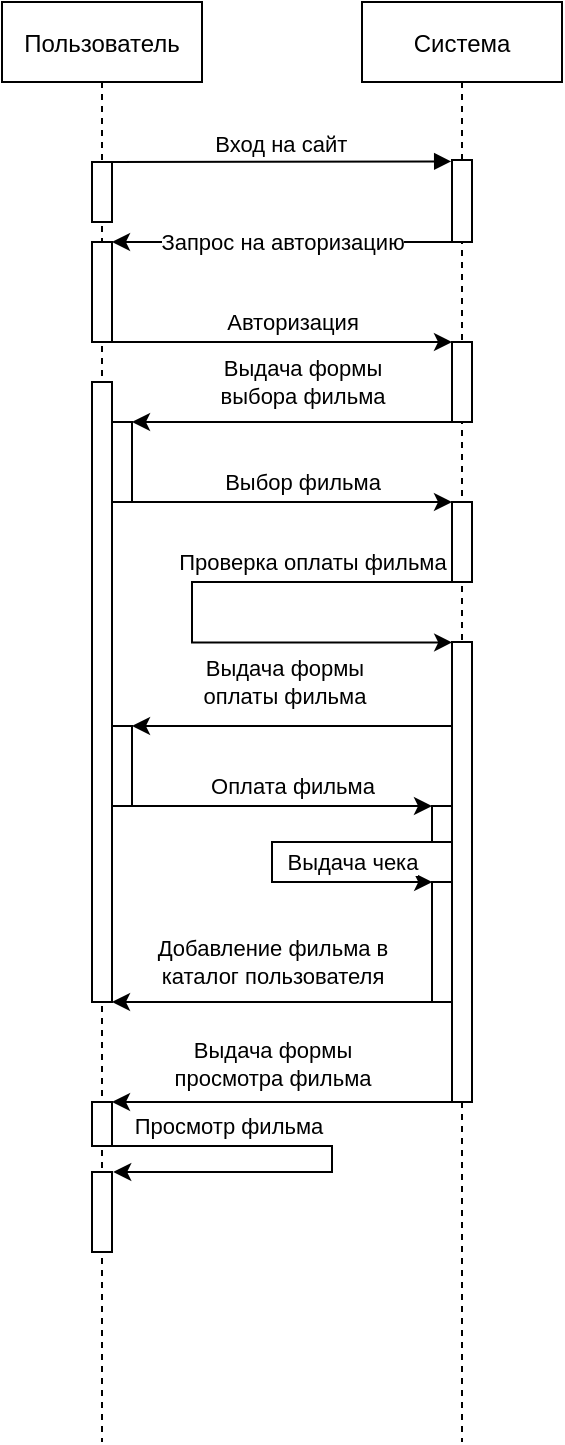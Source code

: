 <mxfile version="16.5.6" type="device"><diagram id="kgpKYQtTHZ0yAKxKKP6v" name="Page-1"><mxGraphModel dx="699" dy="359" grid="1" gridSize="10" guides="1" tooltips="1" connect="1" arrows="1" fold="1" page="1" pageScale="1" pageWidth="850" pageHeight="1100" math="0" shadow="0"><root><mxCell id="0"/><mxCell id="1" parent="0"/><mxCell id="3nuBFxr9cyL0pnOWT2aG-1" value="Пользователь" style="shape=umlLifeline;perimeter=lifelinePerimeter;container=1;collapsible=0;recursiveResize=0;rounded=0;shadow=0;strokeWidth=1;" parent="1" vertex="1"><mxGeometry x="305" y="80" width="100" height="720" as="geometry"/></mxCell><mxCell id="Xeq3GtCyi01hs1h0YEW6-10" value="" style="points=[];perimeter=orthogonalPerimeter;rounded=0;shadow=0;strokeWidth=1;" vertex="1" parent="3nuBFxr9cyL0pnOWT2aG-1"><mxGeometry x="45" y="120" width="10" height="50" as="geometry"/></mxCell><mxCell id="Xeq3GtCyi01hs1h0YEW6-15" value="" style="points=[];perimeter=orthogonalPerimeter;rounded=0;shadow=0;strokeWidth=1;" vertex="1" parent="3nuBFxr9cyL0pnOWT2aG-1"><mxGeometry x="55" y="210" width="10" height="40" as="geometry"/></mxCell><mxCell id="Xeq3GtCyi01hs1h0YEW6-23" value="" style="points=[];perimeter=orthogonalPerimeter;rounded=0;shadow=0;strokeWidth=1;" vertex="1" parent="3nuBFxr9cyL0pnOWT2aG-1"><mxGeometry x="45" y="80" width="10" height="30" as="geometry"/></mxCell><mxCell id="Xeq3GtCyi01hs1h0YEW6-29" value="Просмотр фильма" style="edgeStyle=orthogonalEdgeStyle;rounded=0;orthogonalLoop=1;jettySize=auto;html=1;entryX=1.058;entryY=-0.011;entryDx=0;entryDy=0;entryPerimeter=0;" edge="1" parent="3nuBFxr9cyL0pnOWT2aG-1" target="Xeq3GtCyi01hs1h0YEW6-28"><mxGeometry x="-0.5" y="10" relative="1" as="geometry"><mxPoint x="55.0" y="572.007" as="sourcePoint"/><mxPoint x="55.33" y="594.16" as="targetPoint"/><Array as="points"><mxPoint x="165" y="572"/><mxPoint x="165" y="585"/><mxPoint x="56" y="585"/></Array><mxPoint as="offset"/></mxGeometry></mxCell><mxCell id="Xeq3GtCyi01hs1h0YEW6-25" value="" style="points=[];perimeter=orthogonalPerimeter;rounded=0;shadow=0;strokeWidth=1;" vertex="1" parent="3nuBFxr9cyL0pnOWT2aG-1"><mxGeometry x="45" y="550" width="10" height="22" as="geometry"/></mxCell><mxCell id="Xeq3GtCyi01hs1h0YEW6-28" value="" style="points=[];perimeter=orthogonalPerimeter;rounded=0;shadow=0;strokeWidth=1;" vertex="1" parent="3nuBFxr9cyL0pnOWT2aG-1"><mxGeometry x="45" y="585" width="10" height="40" as="geometry"/></mxCell><mxCell id="Xeq3GtCyi01hs1h0YEW6-30" value="" style="points=[];perimeter=orthogonalPerimeter;rounded=0;shadow=0;strokeWidth=1;" vertex="1" parent="3nuBFxr9cyL0pnOWT2aG-1"><mxGeometry x="55" y="362" width="10" height="40" as="geometry"/></mxCell><mxCell id="Xeq3GtCyi01hs1h0YEW6-37" value="" style="points=[];perimeter=orthogonalPerimeter;rounded=0;shadow=0;strokeWidth=1;" vertex="1" parent="3nuBFxr9cyL0pnOWT2aG-1"><mxGeometry x="45" y="190" width="10" height="310" as="geometry"/></mxCell><mxCell id="3nuBFxr9cyL0pnOWT2aG-5" value="Система" style="shape=umlLifeline;perimeter=lifelinePerimeter;container=1;collapsible=0;recursiveResize=0;rounded=0;shadow=0;strokeWidth=1;" parent="1" vertex="1"><mxGeometry x="485" y="80" width="100" height="720" as="geometry"/></mxCell><mxCell id="3nuBFxr9cyL0pnOWT2aG-6" value="" style="points=[];perimeter=orthogonalPerimeter;rounded=0;shadow=0;strokeWidth=1;" parent="3nuBFxr9cyL0pnOWT2aG-5" vertex="1"><mxGeometry x="45" y="79" width="10" height="41" as="geometry"/></mxCell><mxCell id="Xeq3GtCyi01hs1h0YEW6-12" value="" style="points=[];perimeter=orthogonalPerimeter;rounded=0;shadow=0;strokeWidth=1;" vertex="1" parent="3nuBFxr9cyL0pnOWT2aG-5"><mxGeometry x="45" y="170" width="10" height="40" as="geometry"/></mxCell><mxCell id="Xeq3GtCyi01hs1h0YEW6-22" value="Проверка оплаты фильма" style="edgeStyle=orthogonalEdgeStyle;rounded=0;orthogonalLoop=1;jettySize=auto;html=1;entryX=0.009;entryY=0.001;entryDx=0;entryDy=0;entryPerimeter=0;" edge="1" parent="3nuBFxr9cyL0pnOWT2aG-5" source="Xeq3GtCyi01hs1h0YEW6-18" target="Xeq3GtCyi01hs1h0YEW6-20"><mxGeometry x="-0.517" y="-10" relative="1" as="geometry"><mxPoint x="46" y="320" as="targetPoint"/><Array as="points"><mxPoint x="-85" y="290"/><mxPoint x="-85" y="320"/></Array><mxPoint as="offset"/></mxGeometry></mxCell><mxCell id="Xeq3GtCyi01hs1h0YEW6-18" value="" style="points=[];perimeter=orthogonalPerimeter;rounded=0;shadow=0;strokeWidth=1;" vertex="1" parent="3nuBFxr9cyL0pnOWT2aG-5"><mxGeometry x="45" y="250" width="10" height="40" as="geometry"/></mxCell><mxCell id="Xeq3GtCyi01hs1h0YEW6-20" value="" style="points=[];perimeter=orthogonalPerimeter;rounded=0;shadow=0;strokeWidth=1;" vertex="1" parent="3nuBFxr9cyL0pnOWT2aG-5"><mxGeometry x="45" y="320" width="10" height="230" as="geometry"/></mxCell><mxCell id="Xeq3GtCyi01hs1h0YEW6-36" value="Выдача чека" style="edgeStyle=orthogonalEdgeStyle;rounded=0;orthogonalLoop=1;jettySize=auto;html=1;entryX=0.006;entryY=0.004;entryDx=0;entryDy=0;entryPerimeter=0;" edge="1" parent="3nuBFxr9cyL0pnOWT2aG-5" source="Xeq3GtCyi01hs1h0YEW6-34" target="Xeq3GtCyi01hs1h0YEW6-35"><mxGeometry x="0.553" y="10" relative="1" as="geometry"><Array as="points"><mxPoint x="-45" y="420"/><mxPoint x="-45" y="440"/><mxPoint x="35" y="440"/></Array><mxPoint as="offset"/></mxGeometry></mxCell><mxCell id="Xeq3GtCyi01hs1h0YEW6-34" value="" style="points=[];perimeter=orthogonalPerimeter;rounded=0;shadow=0;strokeWidth=1;" vertex="1" parent="3nuBFxr9cyL0pnOWT2aG-5"><mxGeometry x="35" y="402" width="10" height="18" as="geometry"/></mxCell><mxCell id="Xeq3GtCyi01hs1h0YEW6-35" value="" style="points=[];perimeter=orthogonalPerimeter;rounded=0;shadow=0;strokeWidth=1;" vertex="1" parent="3nuBFxr9cyL0pnOWT2aG-5"><mxGeometry x="35" y="440" width="10" height="60" as="geometry"/></mxCell><mxCell id="3nuBFxr9cyL0pnOWT2aG-8" value="Вход на сайт" style="verticalAlign=bottom;endArrow=block;entryX=-0.04;entryY=0.017;shadow=0;strokeWidth=1;exitX=0.967;exitY=0;exitDx=0;exitDy=0;exitPerimeter=0;entryDx=0;entryDy=0;entryPerimeter=0;" parent="1" source="Xeq3GtCyi01hs1h0YEW6-23" target="3nuBFxr9cyL0pnOWT2aG-6" edge="1"><mxGeometry relative="1" as="geometry"><mxPoint x="370" y="159" as="sourcePoint"/></mxGeometry></mxCell><mxCell id="Xeq3GtCyi01hs1h0YEW6-14" value="Авторизация" style="edgeStyle=orthogonalEdgeStyle;rounded=0;orthogonalLoop=1;jettySize=auto;html=1;" edge="1" parent="1" source="Xeq3GtCyi01hs1h0YEW6-10" target="Xeq3GtCyi01hs1h0YEW6-12"><mxGeometry x="0.059" y="10" relative="1" as="geometry"><Array as="points"><mxPoint x="450" y="250"/><mxPoint x="450" y="250"/></Array><mxPoint as="offset"/></mxGeometry></mxCell><mxCell id="Xeq3GtCyi01hs1h0YEW6-16" value="Запрос на авторизацию" style="edgeStyle=orthogonalEdgeStyle;rounded=0;orthogonalLoop=1;jettySize=auto;html=1;" edge="1" parent="1" source="3nuBFxr9cyL0pnOWT2aG-6" target="Xeq3GtCyi01hs1h0YEW6-10"><mxGeometry relative="1" as="geometry"><Array as="points"><mxPoint x="490" y="200"/><mxPoint x="490" y="200"/></Array></mxGeometry></mxCell><mxCell id="Xeq3GtCyi01hs1h0YEW6-17" value="Выдача формы&lt;br&gt;выбора фильма" style="edgeStyle=orthogonalEdgeStyle;rounded=0;orthogonalLoop=1;jettySize=auto;html=1;" edge="1" parent="1" source="Xeq3GtCyi01hs1h0YEW6-12" target="Xeq3GtCyi01hs1h0YEW6-15"><mxGeometry x="-0.059" y="-20" relative="1" as="geometry"><Array as="points"><mxPoint x="400" y="290"/><mxPoint x="400" y="290"/></Array><mxPoint as="offset"/></mxGeometry></mxCell><mxCell id="Xeq3GtCyi01hs1h0YEW6-19" value="Выбор фильма" style="edgeStyle=orthogonalEdgeStyle;rounded=0;orthogonalLoop=1;jettySize=auto;html=1;" edge="1" parent="1" source="Xeq3GtCyi01hs1h0YEW6-15" target="Xeq3GtCyi01hs1h0YEW6-18"><mxGeometry x="0.059" y="10" relative="1" as="geometry"><Array as="points"><mxPoint x="490" y="330"/><mxPoint x="490" y="330"/></Array><mxPoint as="offset"/></mxGeometry></mxCell><mxCell id="Xeq3GtCyi01hs1h0YEW6-27" value="Выдача формы&lt;br&gt;просмотра фильма" style="edgeStyle=orthogonalEdgeStyle;rounded=0;orthogonalLoop=1;jettySize=auto;html=1;entryX=1;entryY=0;entryDx=0;entryDy=0;entryPerimeter=0;exitX=-0.004;exitY=1;exitDx=0;exitDy=0;exitPerimeter=0;" edge="1" parent="1" source="Xeq3GtCyi01hs1h0YEW6-20" target="Xeq3GtCyi01hs1h0YEW6-25"><mxGeometry x="0.059" y="-19" relative="1" as="geometry"><mxPoint x="530" y="632" as="sourcePoint"/><Array as="points"><mxPoint x="410" y="630"/><mxPoint x="410" y="630"/></Array><mxPoint as="offset"/></mxGeometry></mxCell><mxCell id="Xeq3GtCyi01hs1h0YEW6-31" value="Выдача формы&lt;br&gt;оплаты фильма" style="edgeStyle=orthogonalEdgeStyle;rounded=0;orthogonalLoop=1;jettySize=auto;html=1;" edge="1" parent="1" target="Xeq3GtCyi01hs1h0YEW6-30"><mxGeometry x="0.059" y="-22" relative="1" as="geometry"><mxPoint x="530" y="442.029" as="sourcePoint"/><Array as="points"><mxPoint x="400" y="442"/><mxPoint x="400" y="442"/></Array><mxPoint as="offset"/></mxGeometry></mxCell><mxCell id="Xeq3GtCyi01hs1h0YEW6-32" value="Оплата фильма" style="edgeStyle=orthogonalEdgeStyle;rounded=0;orthogonalLoop=1;jettySize=auto;html=1;entryX=0;entryY=0;entryDx=0;entryDy=0;entryPerimeter=0;" edge="1" parent="1" source="Xeq3GtCyi01hs1h0YEW6-30" target="Xeq3GtCyi01hs1h0YEW6-34"><mxGeometry x="0.059" y="10" relative="1" as="geometry"><mxPoint x="480" y="487" as="targetPoint"/><Array as="points"><mxPoint x="440" y="482"/><mxPoint x="440" y="482"/></Array><mxPoint as="offset"/></mxGeometry></mxCell><mxCell id="Xeq3GtCyi01hs1h0YEW6-38" value="Добавление фильма в&lt;br&gt;каталог пользователя" style="edgeStyle=orthogonalEdgeStyle;rounded=0;orthogonalLoop=1;jettySize=auto;html=1;" edge="1" parent="1" source="Xeq3GtCyi01hs1h0YEW6-35" target="Xeq3GtCyi01hs1h0YEW6-37"><mxGeometry y="-20" relative="1" as="geometry"><Array as="points"><mxPoint x="440" y="580"/><mxPoint x="440" y="580"/></Array><mxPoint as="offset"/></mxGeometry></mxCell></root></mxGraphModel></diagram></mxfile>